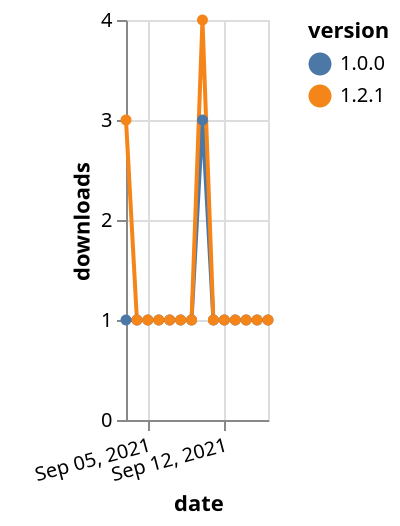 {"$schema": "https://vega.github.io/schema/vega-lite/v5.json", "description": "A simple bar chart with embedded data.", "data": {"values": [{"date": "2021-09-03", "total": 190, "delta": 1, "version": "1.0.0"}, {"date": "2021-09-04", "total": 191, "delta": 1, "version": "1.0.0"}, {"date": "2021-09-05", "total": 192, "delta": 1, "version": "1.0.0"}, {"date": "2021-09-06", "total": 193, "delta": 1, "version": "1.0.0"}, {"date": "2021-09-07", "total": 194, "delta": 1, "version": "1.0.0"}, {"date": "2021-09-08", "total": 195, "delta": 1, "version": "1.0.0"}, {"date": "2021-09-09", "total": 196, "delta": 1, "version": "1.0.0"}, {"date": "2021-09-10", "total": 199, "delta": 3, "version": "1.0.0"}, {"date": "2021-09-11", "total": 200, "delta": 1, "version": "1.0.0"}, {"date": "2021-09-12", "total": 201, "delta": 1, "version": "1.0.0"}, {"date": "2021-09-13", "total": 202, "delta": 1, "version": "1.0.0"}, {"date": "2021-09-14", "total": 203, "delta": 1, "version": "1.0.0"}, {"date": "2021-09-15", "total": 204, "delta": 1, "version": "1.0.0"}, {"date": "2021-09-16", "total": 205, "delta": 1, "version": "1.0.0"}, {"date": "2021-09-03", "total": 125, "delta": 3, "version": "1.2.1"}, {"date": "2021-09-04", "total": 126, "delta": 1, "version": "1.2.1"}, {"date": "2021-09-05", "total": 127, "delta": 1, "version": "1.2.1"}, {"date": "2021-09-06", "total": 128, "delta": 1, "version": "1.2.1"}, {"date": "2021-09-07", "total": 129, "delta": 1, "version": "1.2.1"}, {"date": "2021-09-08", "total": 130, "delta": 1, "version": "1.2.1"}, {"date": "2021-09-09", "total": 131, "delta": 1, "version": "1.2.1"}, {"date": "2021-09-10", "total": 135, "delta": 4, "version": "1.2.1"}, {"date": "2021-09-11", "total": 136, "delta": 1, "version": "1.2.1"}, {"date": "2021-09-12", "total": 137, "delta": 1, "version": "1.2.1"}, {"date": "2021-09-13", "total": 138, "delta": 1, "version": "1.2.1"}, {"date": "2021-09-14", "total": 139, "delta": 1, "version": "1.2.1"}, {"date": "2021-09-15", "total": 140, "delta": 1, "version": "1.2.1"}, {"date": "2021-09-16", "total": 141, "delta": 1, "version": "1.2.1"}]}, "width": "container", "mark": {"type": "line", "point": {"filled": true}}, "encoding": {"x": {"field": "date", "type": "temporal", "timeUnit": "yearmonthdate", "title": "date", "axis": {"labelAngle": -15}}, "y": {"field": "delta", "type": "quantitative", "title": "downloads"}, "color": {"field": "version", "type": "nominal"}, "tooltip": {"field": "delta"}}}